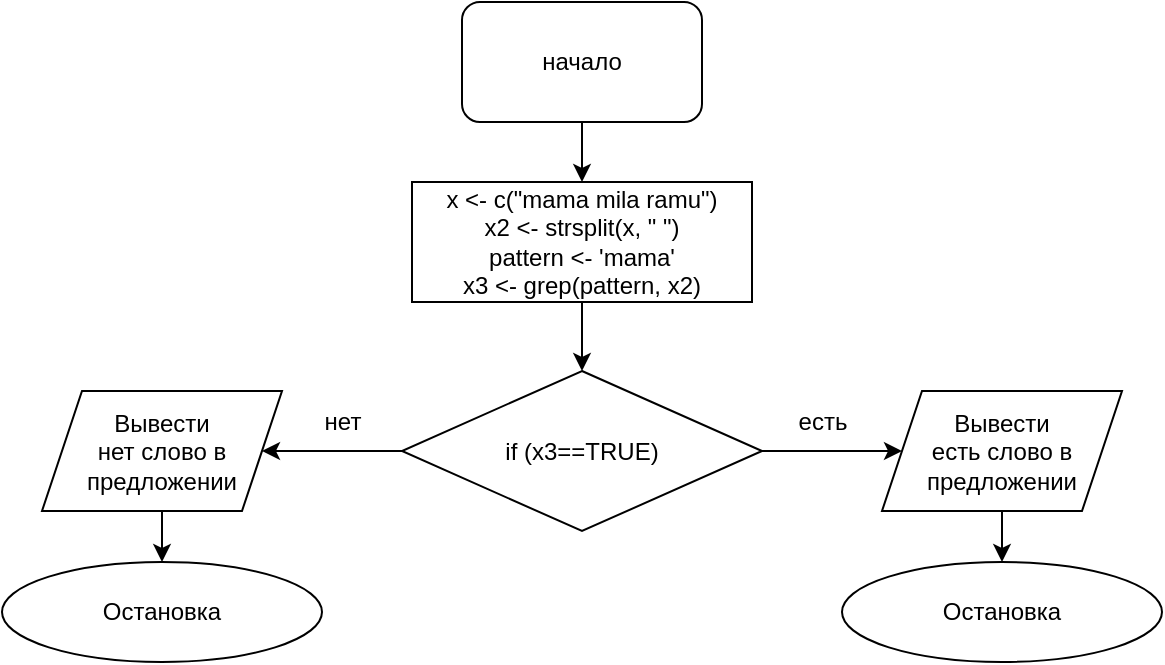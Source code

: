 <mxfile version="14.4.9" type="github">
  <diagram id="g_JCi4dy_4XTtYp1OMq6" name="Page-1">
    <mxGraphModel dx="868" dy="450" grid="1" gridSize="10" guides="1" tooltips="1" connect="1" arrows="1" fold="1" page="1" pageScale="1" pageWidth="827" pageHeight="1169" math="0" shadow="0">
      <root>
        <mxCell id="0" />
        <mxCell id="1" parent="0" />
        <mxCell id="1rMzxDTMS5Z_vIxv3XcB-10" style="edgeStyle=orthogonalEdgeStyle;rounded=0;orthogonalLoop=1;jettySize=auto;html=1;exitX=0.5;exitY=1;exitDx=0;exitDy=0;entryX=0.5;entryY=0;entryDx=0;entryDy=0;" parent="1" source="1rMzxDTMS5Z_vIxv3XcB-2" edge="1">
          <mxGeometry relative="1" as="geometry">
            <mxPoint x="420" y="410" as="targetPoint" />
          </mxGeometry>
        </mxCell>
        <mxCell id="1rMzxDTMS5Z_vIxv3XcB-2" value="начало" style="rounded=1;whiteSpace=wrap;html=1;" parent="1" vertex="1">
          <mxGeometry x="360" y="320" width="120" height="60" as="geometry" />
        </mxCell>
        <mxCell id="1rMzxDTMS5Z_vIxv3XcB-11" style="edgeStyle=orthogonalEdgeStyle;rounded=0;orthogonalLoop=1;jettySize=auto;html=1;exitX=0.5;exitY=1;exitDx=0;exitDy=0;entryX=0.5;entryY=0;entryDx=0;entryDy=0;" parent="1" target="1rMzxDTMS5Z_vIxv3XcB-6" edge="1">
          <mxGeometry relative="1" as="geometry">
            <mxPoint x="420" y="470" as="sourcePoint" />
          </mxGeometry>
        </mxCell>
        <mxCell id="1rMzxDTMS5Z_vIxv3XcB-12" style="edgeStyle=orthogonalEdgeStyle;rounded=0;orthogonalLoop=1;jettySize=auto;html=1;exitX=0;exitY=0.5;exitDx=0;exitDy=0;" parent="1" source="1rMzxDTMS5Z_vIxv3XcB-6" edge="1">
          <mxGeometry relative="1" as="geometry">
            <mxPoint x="260" y="544.5" as="targetPoint" />
          </mxGeometry>
        </mxCell>
        <mxCell id="1rMzxDTMS5Z_vIxv3XcB-14" style="edgeStyle=orthogonalEdgeStyle;rounded=0;orthogonalLoop=1;jettySize=auto;html=1;exitX=1;exitY=0.5;exitDx=0;exitDy=0;entryX=0;entryY=0.5;entryDx=0;entryDy=0;" parent="1" source="1rMzxDTMS5Z_vIxv3XcB-6" edge="1">
          <mxGeometry relative="1" as="geometry">
            <mxPoint x="580" y="544.5" as="targetPoint" />
          </mxGeometry>
        </mxCell>
        <mxCell id="1rMzxDTMS5Z_vIxv3XcB-6" value="if (x3==TRUE)" style="rhombus;whiteSpace=wrap;html=1;" parent="1" vertex="1">
          <mxGeometry x="330" y="504.5" width="180" height="80" as="geometry" />
        </mxCell>
        <mxCell id="1rMzxDTMS5Z_vIxv3XcB-13" value="нет" style="text;html=1;align=center;verticalAlign=middle;resizable=0;points=[];autosize=1;" parent="1" vertex="1">
          <mxGeometry x="285" y="520" width="30" height="20" as="geometry" />
        </mxCell>
        <mxCell id="1rMzxDTMS5Z_vIxv3XcB-15" value="есть" style="text;html=1;align=center;verticalAlign=middle;resizable=0;points=[];autosize=1;" parent="1" vertex="1">
          <mxGeometry x="520" y="520" width="40" height="20" as="geometry" />
        </mxCell>
        <mxCell id="1rMzxDTMS5Z_vIxv3XcB-17" value="&lt;span style=&quot;background-color: rgb(255 , 255 , 255)&quot;&gt;&lt;font face=&quot;helvetica&quot;&gt;x &amp;lt;- c(&quot;mama mila ramu&quot;)&lt;br&gt;&lt;/font&gt;&lt;div&gt;x2 &amp;lt;- strsplit(x, &quot; &quot;)&lt;/div&gt;&lt;div&gt;pattern &amp;lt;- &#39;mama&#39;&lt;/div&gt;&lt;div&gt;x3 &amp;lt;- grep(pattern, x2)&lt;/div&gt;&lt;/span&gt;" style="rounded=0;whiteSpace=wrap;html=1;" parent="1" vertex="1">
          <mxGeometry x="335" y="410" width="170" height="60" as="geometry" />
        </mxCell>
        <mxCell id="1rMzxDTMS5Z_vIxv3XcB-22" style="edgeStyle=orthogonalEdgeStyle;rounded=0;orthogonalLoop=1;jettySize=auto;html=1;entryX=0.5;entryY=0;entryDx=0;entryDy=0;" parent="1" source="1rMzxDTMS5Z_vIxv3XcB-18" target="1rMzxDTMS5Z_vIxv3XcB-20" edge="1">
          <mxGeometry relative="1" as="geometry" />
        </mxCell>
        <mxCell id="1rMzxDTMS5Z_vIxv3XcB-18" value="Вывести&lt;br&gt;нет слово в предложении" style="shape=parallelogram;perimeter=parallelogramPerimeter;whiteSpace=wrap;html=1;fixedSize=1;" parent="1" vertex="1">
          <mxGeometry x="150" y="514.5" width="120" height="60" as="geometry" />
        </mxCell>
        <mxCell id="1rMzxDTMS5Z_vIxv3XcB-23" style="edgeStyle=orthogonalEdgeStyle;rounded=0;orthogonalLoop=1;jettySize=auto;html=1;entryX=0.5;entryY=0;entryDx=0;entryDy=0;" parent="1" source="1rMzxDTMS5Z_vIxv3XcB-19" target="1rMzxDTMS5Z_vIxv3XcB-21" edge="1">
          <mxGeometry relative="1" as="geometry" />
        </mxCell>
        <mxCell id="1rMzxDTMS5Z_vIxv3XcB-19" value="Вывести&lt;br&gt;есть слово в предложении" style="shape=parallelogram;perimeter=parallelogramPerimeter;whiteSpace=wrap;html=1;fixedSize=1;" parent="1" vertex="1">
          <mxGeometry x="570" y="514.5" width="120" height="60" as="geometry" />
        </mxCell>
        <mxCell id="1rMzxDTMS5Z_vIxv3XcB-20" value="Остановка" style="ellipse;whiteSpace=wrap;html=1;" parent="1" vertex="1">
          <mxGeometry x="130" y="600" width="160" height="50" as="geometry" />
        </mxCell>
        <mxCell id="1rMzxDTMS5Z_vIxv3XcB-21" value="&lt;span&gt;Остановка&lt;/span&gt;" style="ellipse;whiteSpace=wrap;html=1;" parent="1" vertex="1">
          <mxGeometry x="550" y="600" width="160" height="50" as="geometry" />
        </mxCell>
      </root>
    </mxGraphModel>
  </diagram>
</mxfile>
